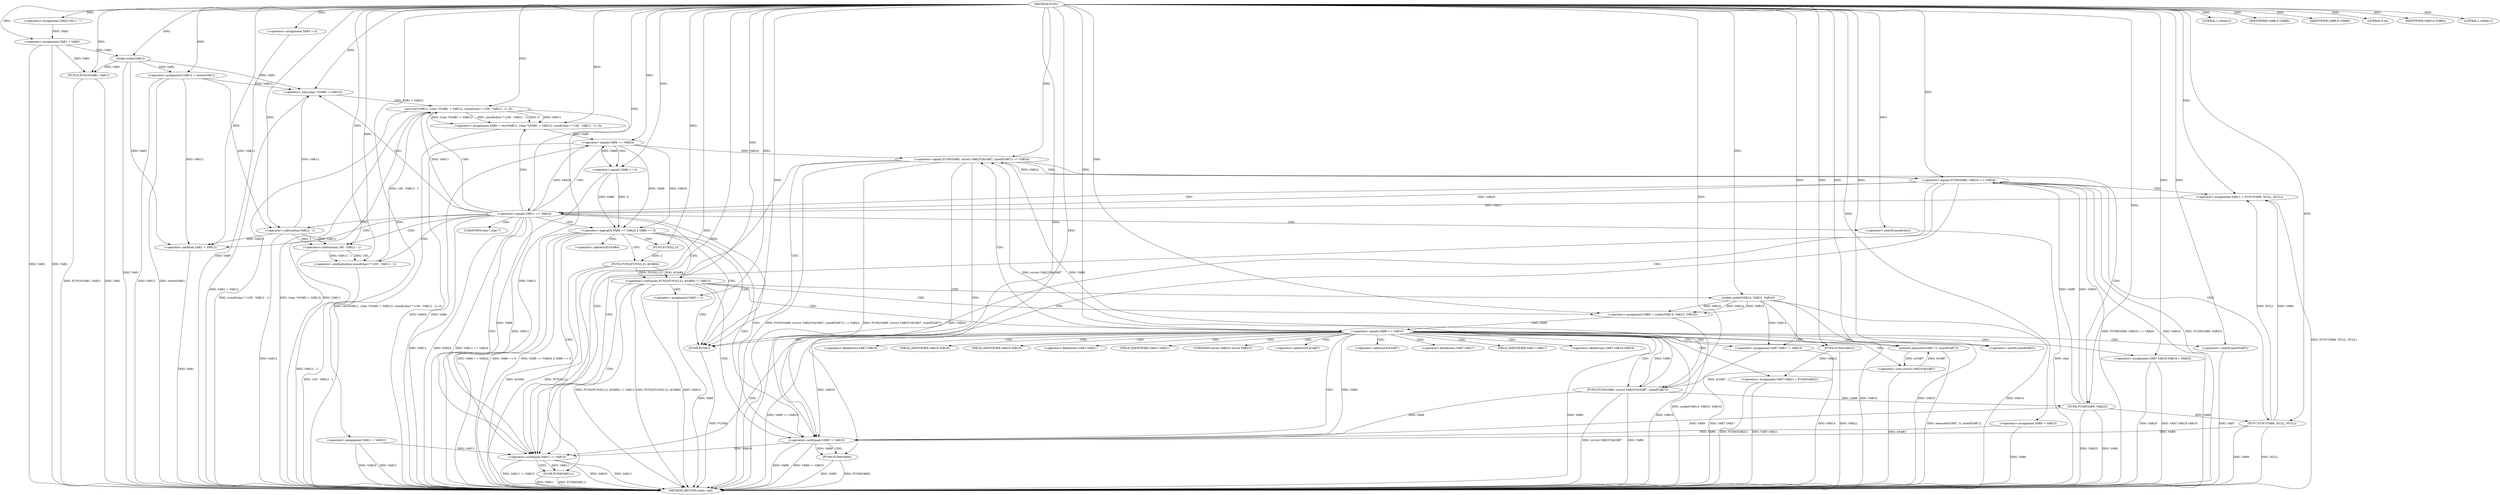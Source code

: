 digraph FUN1 {  
"1000100" [label = "(METHOD,FUN1)" ]
"1000281" [label = "(METHOD_RETURN,static void)" ]
"1000104" [label = "(<operator>.assignment,VAR2[100] = \"\")" ]
"1000107" [label = "(<operator>.assignment,VAR1 = VAR2)" ]
"1000111" [label = "(LITERAL,1,while(1))" ]
"1000116" [label = "(<operator>.assignment,VAR5 = 0)" ]
"1000123" [label = "(<operator>.assignment,VAR9 = VAR10)" ]
"1000127" [label = "(<operator>.assignment,VAR11 = VAR10)" ]
"1000131" [label = "(<operator>.assignment,VAR12 = strlen(VAR1))" ]
"1000133" [label = "(strlen,strlen(VAR1))" ]
"1000138" [label = "(<operator>.notEquals,FUN2(FUN3(2,2), &VAR4) != VAR13)" ]
"1000139" [label = "(FUN2,FUN2(FUN3(2,2), &VAR4))" ]
"1000140" [label = "(FUN3,FUN3(2,2))" ]
"1000148" [label = "(<operator>.assignment,VAR5 = 1)" ]
"1000151" [label = "(<operator>.assignment,VAR9 = socket(VAR14, VAR15, VAR16))" ]
"1000153" [label = "(socket,socket(VAR14, VAR15, VAR16))" ]
"1000158" [label = "(<operator>.equals,VAR9 == VAR10)" ]
"1000163" [label = "(memset,memset(&VAR7, 0, sizeof(VAR7)))" ]
"1000167" [label = "(<operator>.sizeOf,sizeof(VAR7))" ]
"1000169" [label = "(<operator>.assignment,VAR7.VAR17 = VAR14)" ]
"1000174" [label = "(<operator>.assignment,VAR7.VAR18.VAR19 = VAR20)" ]
"1000181" [label = "(<operator>.assignment,VAR7.VAR21 = FUN4(VAR22))" ]
"1000185" [label = "(FUN4,FUN4(VAR22))" ]
"1000188" [label = "(<operator>.equals,FUN5(VAR9, (struct VAR23*)&VAR7, sizeof(VAR7)) == VAR24)" ]
"1000189" [label = "(FUN5,FUN5(VAR9, (struct VAR23*)&VAR7, sizeof(VAR7)))" ]
"1000191" [label = "(<operator>.cast,(struct VAR23*)&VAR7)" ]
"1000195" [label = "(<operator>.sizeOf,sizeof(VAR7))" ]
"1000201" [label = "(<operator>.equals,FUN6(VAR9, VAR25) == VAR24)" ]
"1000202" [label = "(FUN6,FUN6(VAR9, VAR25))" ]
"1000208" [label = "(<operator>.assignment,VAR11 = FUN7(VAR9, NULL, NULL))" ]
"1000210" [label = "(FUN7,FUN7(VAR9, NULL, NULL))" ]
"1000215" [label = "(<operator>.equals,VAR11 == VAR24)" ]
"1000220" [label = "(<operator>.assignment,VAR6 = recv(VAR11, (char *)(VAR1 + VAR12), sizeof(char) * (100 - VAR12 - 1), 0))" ]
"1000222" [label = "(recv,recv(VAR11, (char *)(VAR1 + VAR12), sizeof(char) * (100 - VAR12 - 1), 0))" ]
"1000224" [label = "(<operator>.cast,(char *)(VAR1 + VAR12))" ]
"1000226" [label = "(<operator>.addition,VAR1 + VAR12)" ]
"1000229" [label = "(<operator>.multiplication,sizeof(char) * (100 - VAR12 - 1))" ]
"1000230" [label = "(<operator>.sizeOf,sizeof(char))" ]
"1000232" [label = "(<operator>.subtraction,100 - VAR12 - 1)" ]
"1000234" [label = "(<operator>.subtraction,VAR12 - 1)" ]
"1000239" [label = "(<operator>.logicalOr,VAR6 == VAR24 || VAR6 == 0)" ]
"1000240" [label = "(<operator>.equals,VAR6 == VAR24)" ]
"1000243" [label = "(<operator>.equals,VAR6 == 0)" ]
"1000249" [label = "(IDENTIFIER,VAR8,if (VAR8))" ]
"1000252" [label = "(IDENTIFIER,VAR8,if (VAR8))" ]
"1000254" [label = "(LITERAL,0,do)" ]
"1000256" [label = "(<operator>.notEquals,VAR9 != VAR10)" ]
"1000260" [label = "(FUN8,FUN8(VAR9))" ]
"1000263" [label = "(<operator>.notEquals,VAR11 != VAR10)" ]
"1000267" [label = "(FUN8,FUN8(VAR11))" ]
"1000270" [label = "(IDENTIFIER,VAR5,if (VAR5))" ]
"1000272" [label = "(FUN9,FUN9())" ]
"1000275" [label = "(LITERAL,1,while(1))" ]
"1000277" [label = "(FUN10,FUN10(VAR1, VAR1))" ]
"1000143" [label = "(<operator>.addressOf,&VAR4)" ]
"1000164" [label = "(<operator>.addressOf,&VAR7)" ]
"1000170" [label = "(<operator>.fieldAccess,VAR7.VAR17)" ]
"1000172" [label = "(FIELD_IDENTIFIER,VAR17,VAR17)" ]
"1000175" [label = "(<operator>.fieldAccess,VAR7.VAR18.VAR19)" ]
"1000176" [label = "(<operator>.fieldAccess,VAR7.VAR18)" ]
"1000178" [label = "(FIELD_IDENTIFIER,VAR18,VAR18)" ]
"1000179" [label = "(FIELD_IDENTIFIER,VAR19,VAR19)" ]
"1000182" [label = "(<operator>.fieldAccess,VAR7.VAR21)" ]
"1000184" [label = "(FIELD_IDENTIFIER,VAR21,VAR21)" ]
"1000192" [label = "(UNKNOWN,struct VAR23*,struct VAR23*)" ]
"1000193" [label = "(<operator>.addressOf,&VAR7)" ]
"1000225" [label = "(UNKNOWN,char *,char *)" ]
  "1000181" -> "1000281"  [ label = "DDG: FUN4(VAR22)"] 
  "1000215" -> "1000281"  [ label = "DDG: VAR11"] 
  "1000224" -> "1000281"  [ label = "DDG: VAR1 + VAR12"] 
  "1000131" -> "1000281"  [ label = "DDG: strlen(VAR1)"] 
  "1000181" -> "1000281"  [ label = "DDG: VAR7.VAR21"] 
  "1000188" -> "1000281"  [ label = "DDG: FUN5(VAR9, (struct VAR23*)&VAR7, sizeof(VAR7)) == VAR24"] 
  "1000158" -> "1000281"  [ label = "DDG: VAR9"] 
  "1000116" -> "1000281"  [ label = "DDG: VAR5"] 
  "1000260" -> "1000281"  [ label = "DDG: FUN8(VAR9)"] 
  "1000185" -> "1000281"  [ label = "DDG: VAR22"] 
  "1000201" -> "1000281"  [ label = "DDG: FUN6(VAR9, VAR25) == VAR24"] 
  "1000226" -> "1000281"  [ label = "DDG: VAR1"] 
  "1000222" -> "1000281"  [ label = "DDG: VAR11"] 
  "1000107" -> "1000281"  [ label = "DDG: VAR1"] 
  "1000208" -> "1000281"  [ label = "DDG: FUN7(VAR9, NULL, NULL)"] 
  "1000239" -> "1000281"  [ label = "DDG: VAR6 == VAR24 || VAR6 == 0"] 
  "1000234" -> "1000281"  [ label = "DDG: VAR12"] 
  "1000189" -> "1000281"  [ label = "DDG: VAR9"] 
  "1000239" -> "1000281"  [ label = "DDG: VAR6 == VAR24"] 
  "1000215" -> "1000281"  [ label = "DDG: VAR24"] 
  "1000158" -> "1000281"  [ label = "DDG: VAR10"] 
  "1000188" -> "1000281"  [ label = "DDG: FUN5(VAR9, (struct VAR23*)&VAR7, sizeof(VAR7))"] 
  "1000131" -> "1000281"  [ label = "DDG: VAR12"] 
  "1000138" -> "1000281"  [ label = "DDG: FUN2(FUN3(2,2), &VAR4)"] 
  "1000139" -> "1000281"  [ label = "DDG: FUN3(2,2)"] 
  "1000263" -> "1000281"  [ label = "DDG: VAR10"] 
  "1000267" -> "1000281"  [ label = "DDG: VAR11"] 
  "1000222" -> "1000281"  [ label = "DDG: sizeof(char) * (100 - VAR12 - 1)"] 
  "1000127" -> "1000281"  [ label = "DDG: VAR10"] 
  "1000153" -> "1000281"  [ label = "DDG: VAR15"] 
  "1000158" -> "1000281"  [ label = "DDG: VAR9 == VAR10"] 
  "1000267" -> "1000281"  [ label = "DDG: FUN8(VAR11)"] 
  "1000133" -> "1000281"  [ label = "DDG: VAR1"] 
  "1000189" -> "1000281"  [ label = "DDG: (struct VAR23*)&VAR7"] 
  "1000263" -> "1000281"  [ label = "DDG: VAR11 != VAR10"] 
  "1000174" -> "1000281"  [ label = "DDG: VAR20"] 
  "1000263" -> "1000281"  [ label = "DDG: VAR11"] 
  "1000202" -> "1000281"  [ label = "DDG: VAR9"] 
  "1000220" -> "1000281"  [ label = "DDG: recv(VAR11, (char *)(VAR1 + VAR12), sizeof(char) * (100 - VAR12 - 1), 0)"] 
  "1000148" -> "1000281"  [ label = "DDG: VAR5"] 
  "1000151" -> "1000281"  [ label = "DDG: socket(VAR14, VAR15, VAR16)"] 
  "1000230" -> "1000281"  [ label = "DDG: char"] 
  "1000277" -> "1000281"  [ label = "DDG: VAR1"] 
  "1000210" -> "1000281"  [ label = "DDG: NULL"] 
  "1000153" -> "1000281"  [ label = "DDG: VAR14"] 
  "1000188" -> "1000281"  [ label = "DDG: VAR24"] 
  "1000229" -> "1000281"  [ label = "DDG: 100 - VAR12 - 1"] 
  "1000191" -> "1000281"  [ label = "DDG: &VAR7"] 
  "1000210" -> "1000281"  [ label = "DDG: VAR9"] 
  "1000169" -> "1000281"  [ label = "DDG: VAR14"] 
  "1000232" -> "1000281"  [ label = "DDG: VAR12 - 1"] 
  "1000277" -> "1000281"  [ label = "DDG: FUN10(VAR1, VAR1)"] 
  "1000240" -> "1000281"  [ label = "DDG: VAR24"] 
  "1000138" -> "1000281"  [ label = "DDG: VAR13"] 
  "1000139" -> "1000281"  [ label = "DDG: &VAR4"] 
  "1000215" -> "1000281"  [ label = "DDG: VAR11 == VAR24"] 
  "1000243" -> "1000281"  [ label = "DDG: VAR6"] 
  "1000169" -> "1000281"  [ label = "DDG: VAR7.VAR17"] 
  "1000256" -> "1000281"  [ label = "DDG: VAR9"] 
  "1000260" -> "1000281"  [ label = "DDG: VAR9"] 
  "1000127" -> "1000281"  [ label = "DDG: VAR11"] 
  "1000153" -> "1000281"  [ label = "DDG: VAR16"] 
  "1000272" -> "1000281"  [ label = "DDG: FUN9()"] 
  "1000138" -> "1000281"  [ label = "DDG: FUN2(FUN3(2,2), &VAR4) != VAR13"] 
  "1000201" -> "1000281"  [ label = "DDG: VAR24"] 
  "1000256" -> "1000281"  [ label = "DDG: VAR9 != VAR10"] 
  "1000163" -> "1000281"  [ label = "DDG: memset(&VAR7, 0, sizeof(VAR7))"] 
  "1000195" -> "1000281"  [ label = "DDG: VAR7"] 
  "1000240" -> "1000281"  [ label = "DDG: VAR6"] 
  "1000239" -> "1000281"  [ label = "DDG: VAR6 == 0"] 
  "1000174" -> "1000281"  [ label = "DDG: VAR7.VAR18.VAR19"] 
  "1000107" -> "1000281"  [ label = "DDG: VAR2"] 
  "1000222" -> "1000281"  [ label = "DDG: (char *)(VAR1 + VAR12)"] 
  "1000123" -> "1000281"  [ label = "DDG: VAR9"] 
  "1000202" -> "1000281"  [ label = "DDG: VAR25"] 
  "1000201" -> "1000281"  [ label = "DDG: FUN6(VAR9, VAR25)"] 
  "1000100" -> "1000104"  [ label = "DDG: "] 
  "1000104" -> "1000107"  [ label = "DDG: VAR2"] 
  "1000100" -> "1000107"  [ label = "DDG: "] 
  "1000100" -> "1000111"  [ label = "DDG: "] 
  "1000100" -> "1000116"  [ label = "DDG: "] 
  "1000100" -> "1000123"  [ label = "DDG: "] 
  "1000100" -> "1000127"  [ label = "DDG: "] 
  "1000133" -> "1000131"  [ label = "DDG: VAR1"] 
  "1000100" -> "1000131"  [ label = "DDG: "] 
  "1000107" -> "1000133"  [ label = "DDG: VAR1"] 
  "1000100" -> "1000133"  [ label = "DDG: "] 
  "1000139" -> "1000138"  [ label = "DDG: FUN3(2,2)"] 
  "1000139" -> "1000138"  [ label = "DDG: &VAR4"] 
  "1000140" -> "1000139"  [ label = "DDG: 2"] 
  "1000100" -> "1000140"  [ label = "DDG: "] 
  "1000100" -> "1000138"  [ label = "DDG: "] 
  "1000100" -> "1000148"  [ label = "DDG: "] 
  "1000153" -> "1000151"  [ label = "DDG: VAR14"] 
  "1000153" -> "1000151"  [ label = "DDG: VAR15"] 
  "1000153" -> "1000151"  [ label = "DDG: VAR16"] 
  "1000100" -> "1000151"  [ label = "DDG: "] 
  "1000100" -> "1000153"  [ label = "DDG: "] 
  "1000151" -> "1000158"  [ label = "DDG: VAR9"] 
  "1000100" -> "1000158"  [ label = "DDG: "] 
  "1000191" -> "1000163"  [ label = "DDG: &VAR7"] 
  "1000100" -> "1000163"  [ label = "DDG: "] 
  "1000100" -> "1000167"  [ label = "DDG: "] 
  "1000153" -> "1000169"  [ label = "DDG: VAR14"] 
  "1000100" -> "1000169"  [ label = "DDG: "] 
  "1000100" -> "1000174"  [ label = "DDG: "] 
  "1000185" -> "1000181"  [ label = "DDG: VAR22"] 
  "1000100" -> "1000185"  [ label = "DDG: "] 
  "1000189" -> "1000188"  [ label = "DDG: VAR9"] 
  "1000189" -> "1000188"  [ label = "DDG: (struct VAR23*)&VAR7"] 
  "1000158" -> "1000189"  [ label = "DDG: VAR9"] 
  "1000100" -> "1000189"  [ label = "DDG: "] 
  "1000191" -> "1000189"  [ label = "DDG: &VAR7"] 
  "1000163" -> "1000191"  [ label = "DDG: &VAR7"] 
  "1000100" -> "1000195"  [ label = "DDG: "] 
  "1000240" -> "1000188"  [ label = "DDG: VAR24"] 
  "1000100" -> "1000188"  [ label = "DDG: "] 
  "1000202" -> "1000201"  [ label = "DDG: VAR9"] 
  "1000202" -> "1000201"  [ label = "DDG: VAR25"] 
  "1000189" -> "1000202"  [ label = "DDG: VAR9"] 
  "1000100" -> "1000202"  [ label = "DDG: "] 
  "1000188" -> "1000201"  [ label = "DDG: VAR24"] 
  "1000100" -> "1000201"  [ label = "DDG: "] 
  "1000210" -> "1000208"  [ label = "DDG: VAR9"] 
  "1000210" -> "1000208"  [ label = "DDG: NULL"] 
  "1000100" -> "1000208"  [ label = "DDG: "] 
  "1000202" -> "1000210"  [ label = "DDG: VAR9"] 
  "1000100" -> "1000210"  [ label = "DDG: "] 
  "1000208" -> "1000215"  [ label = "DDG: VAR11"] 
  "1000100" -> "1000215"  [ label = "DDG: "] 
  "1000201" -> "1000215"  [ label = "DDG: VAR24"] 
  "1000222" -> "1000220"  [ label = "DDG: VAR11"] 
  "1000222" -> "1000220"  [ label = "DDG: (char *)(VAR1 + VAR12)"] 
  "1000222" -> "1000220"  [ label = "DDG: sizeof(char) * (100 - VAR12 - 1)"] 
  "1000222" -> "1000220"  [ label = "DDG: 0"] 
  "1000100" -> "1000220"  [ label = "DDG: "] 
  "1000215" -> "1000222"  [ label = "DDG: VAR11"] 
  "1000100" -> "1000222"  [ label = "DDG: "] 
  "1000224" -> "1000222"  [ label = "DDG: VAR1 + VAR12"] 
  "1000133" -> "1000224"  [ label = "DDG: VAR1"] 
  "1000100" -> "1000224"  [ label = "DDG: "] 
  "1000234" -> "1000224"  [ label = "DDG: VAR12"] 
  "1000131" -> "1000224"  [ label = "DDG: VAR12"] 
  "1000133" -> "1000226"  [ label = "DDG: VAR1"] 
  "1000100" -> "1000226"  [ label = "DDG: "] 
  "1000234" -> "1000226"  [ label = "DDG: VAR12"] 
  "1000131" -> "1000226"  [ label = "DDG: VAR12"] 
  "1000229" -> "1000222"  [ label = "DDG: 100 - VAR12 - 1"] 
  "1000100" -> "1000229"  [ label = "DDG: "] 
  "1000100" -> "1000230"  [ label = "DDG: "] 
  "1000232" -> "1000229"  [ label = "DDG: 100"] 
  "1000232" -> "1000229"  [ label = "DDG: VAR12 - 1"] 
  "1000100" -> "1000232"  [ label = "DDG: "] 
  "1000234" -> "1000232"  [ label = "DDG: VAR12"] 
  "1000234" -> "1000232"  [ label = "DDG: 1"] 
  "1000100" -> "1000234"  [ label = "DDG: "] 
  "1000131" -> "1000234"  [ label = "DDG: VAR12"] 
  "1000240" -> "1000239"  [ label = "DDG: VAR6"] 
  "1000240" -> "1000239"  [ label = "DDG: VAR24"] 
  "1000220" -> "1000240"  [ label = "DDG: VAR6"] 
  "1000100" -> "1000240"  [ label = "DDG: "] 
  "1000215" -> "1000240"  [ label = "DDG: VAR24"] 
  "1000243" -> "1000239"  [ label = "DDG: VAR6"] 
  "1000243" -> "1000239"  [ label = "DDG: 0"] 
  "1000240" -> "1000243"  [ label = "DDG: VAR6"] 
  "1000100" -> "1000243"  [ label = "DDG: "] 
  "1000100" -> "1000249"  [ label = "DDG: "] 
  "1000100" -> "1000252"  [ label = "DDG: "] 
  "1000100" -> "1000254"  [ label = "DDG: "] 
  "1000158" -> "1000256"  [ label = "DDG: VAR9"] 
  "1000189" -> "1000256"  [ label = "DDG: VAR9"] 
  "1000202" -> "1000256"  [ label = "DDG: VAR9"] 
  "1000210" -> "1000256"  [ label = "DDG: VAR9"] 
  "1000123" -> "1000256"  [ label = "DDG: VAR9"] 
  "1000100" -> "1000256"  [ label = "DDG: "] 
  "1000158" -> "1000256"  [ label = "DDG: VAR10"] 
  "1000256" -> "1000260"  [ label = "DDG: VAR9"] 
  "1000100" -> "1000260"  [ label = "DDG: "] 
  "1000222" -> "1000263"  [ label = "DDG: VAR11"] 
  "1000215" -> "1000263"  [ label = "DDG: VAR11"] 
  "1000127" -> "1000263"  [ label = "DDG: VAR11"] 
  "1000100" -> "1000263"  [ label = "DDG: "] 
  "1000256" -> "1000263"  [ label = "DDG: VAR10"] 
  "1000263" -> "1000267"  [ label = "DDG: VAR11"] 
  "1000100" -> "1000267"  [ label = "DDG: "] 
  "1000100" -> "1000270"  [ label = "DDG: "] 
  "1000100" -> "1000272"  [ label = "DDG: "] 
  "1000100" -> "1000275"  [ label = "DDG: "] 
  "1000107" -> "1000277"  [ label = "DDG: VAR1"] 
  "1000133" -> "1000277"  [ label = "DDG: VAR1"] 
  "1000100" -> "1000277"  [ label = "DDG: "] 
  "1000138" -> "1000148"  [ label = "CDG: "] 
  "1000138" -> "1000151"  [ label = "CDG: "] 
  "1000138" -> "1000153"  [ label = "CDG: "] 
  "1000138" -> "1000158"  [ label = "CDG: "] 
  "1000138" -> "1000263"  [ label = "CDG: "] 
  "1000138" -> "1000256"  [ label = "CDG: "] 
  "1000138" -> "1000272"  [ label = "CDG: "] 
  "1000158" -> "1000164"  [ label = "CDG: "] 
  "1000158" -> "1000174"  [ label = "CDG: "] 
  "1000158" -> "1000191"  [ label = "CDG: "] 
  "1000158" -> "1000182"  [ label = "CDG: "] 
  "1000158" -> "1000188"  [ label = "CDG: "] 
  "1000158" -> "1000167"  [ label = "CDG: "] 
  "1000158" -> "1000175"  [ label = "CDG: "] 
  "1000158" -> "1000179"  [ label = "CDG: "] 
  "1000158" -> "1000192"  [ label = "CDG: "] 
  "1000158" -> "1000176"  [ label = "CDG: "] 
  "1000158" -> "1000185"  [ label = "CDG: "] 
  "1000158" -> "1000195"  [ label = "CDG: "] 
  "1000158" -> "1000172"  [ label = "CDG: "] 
  "1000158" -> "1000189"  [ label = "CDG: "] 
  "1000158" -> "1000169"  [ label = "CDG: "] 
  "1000158" -> "1000163"  [ label = "CDG: "] 
  "1000158" -> "1000178"  [ label = "CDG: "] 
  "1000158" -> "1000170"  [ label = "CDG: "] 
  "1000158" -> "1000193"  [ label = "CDG: "] 
  "1000158" -> "1000184"  [ label = "CDG: "] 
  "1000158" -> "1000181"  [ label = "CDG: "] 
  "1000158" -> "1000263"  [ label = "CDG: "] 
  "1000158" -> "1000256"  [ label = "CDG: "] 
  "1000158" -> "1000272"  [ label = "CDG: "] 
  "1000188" -> "1000201"  [ label = "CDG: "] 
  "1000188" -> "1000202"  [ label = "CDG: "] 
  "1000188" -> "1000263"  [ label = "CDG: "] 
  "1000188" -> "1000256"  [ label = "CDG: "] 
  "1000188" -> "1000272"  [ label = "CDG: "] 
  "1000201" -> "1000208"  [ label = "CDG: "] 
  "1000201" -> "1000210"  [ label = "CDG: "] 
  "1000201" -> "1000215"  [ label = "CDG: "] 
  "1000201" -> "1000263"  [ label = "CDG: "] 
  "1000201" -> "1000256"  [ label = "CDG: "] 
  "1000201" -> "1000272"  [ label = "CDG: "] 
  "1000215" -> "1000222"  [ label = "CDG: "] 
  "1000215" -> "1000220"  [ label = "CDG: "] 
  "1000215" -> "1000224"  [ label = "CDG: "] 
  "1000215" -> "1000240"  [ label = "CDG: "] 
  "1000215" -> "1000226"  [ label = "CDG: "] 
  "1000215" -> "1000232"  [ label = "CDG: "] 
  "1000215" -> "1000239"  [ label = "CDG: "] 
  "1000215" -> "1000229"  [ label = "CDG: "] 
  "1000215" -> "1000230"  [ label = "CDG: "] 
  "1000215" -> "1000234"  [ label = "CDG: "] 
  "1000215" -> "1000225"  [ label = "CDG: "] 
  "1000215" -> "1000263"  [ label = "CDG: "] 
  "1000215" -> "1000256"  [ label = "CDG: "] 
  "1000215" -> "1000272"  [ label = "CDG: "] 
  "1000239" -> "1000139"  [ label = "CDG: "] 
  "1000239" -> "1000138"  [ label = "CDG: "] 
  "1000239" -> "1000263"  [ label = "CDG: "] 
  "1000239" -> "1000143"  [ label = "CDG: "] 
  "1000239" -> "1000256"  [ label = "CDG: "] 
  "1000239" -> "1000140"  [ label = "CDG: "] 
  "1000239" -> "1000272"  [ label = "CDG: "] 
  "1000240" -> "1000243"  [ label = "CDG: "] 
  "1000256" -> "1000260"  [ label = "CDG: "] 
  "1000263" -> "1000267"  [ label = "CDG: "] 
}
